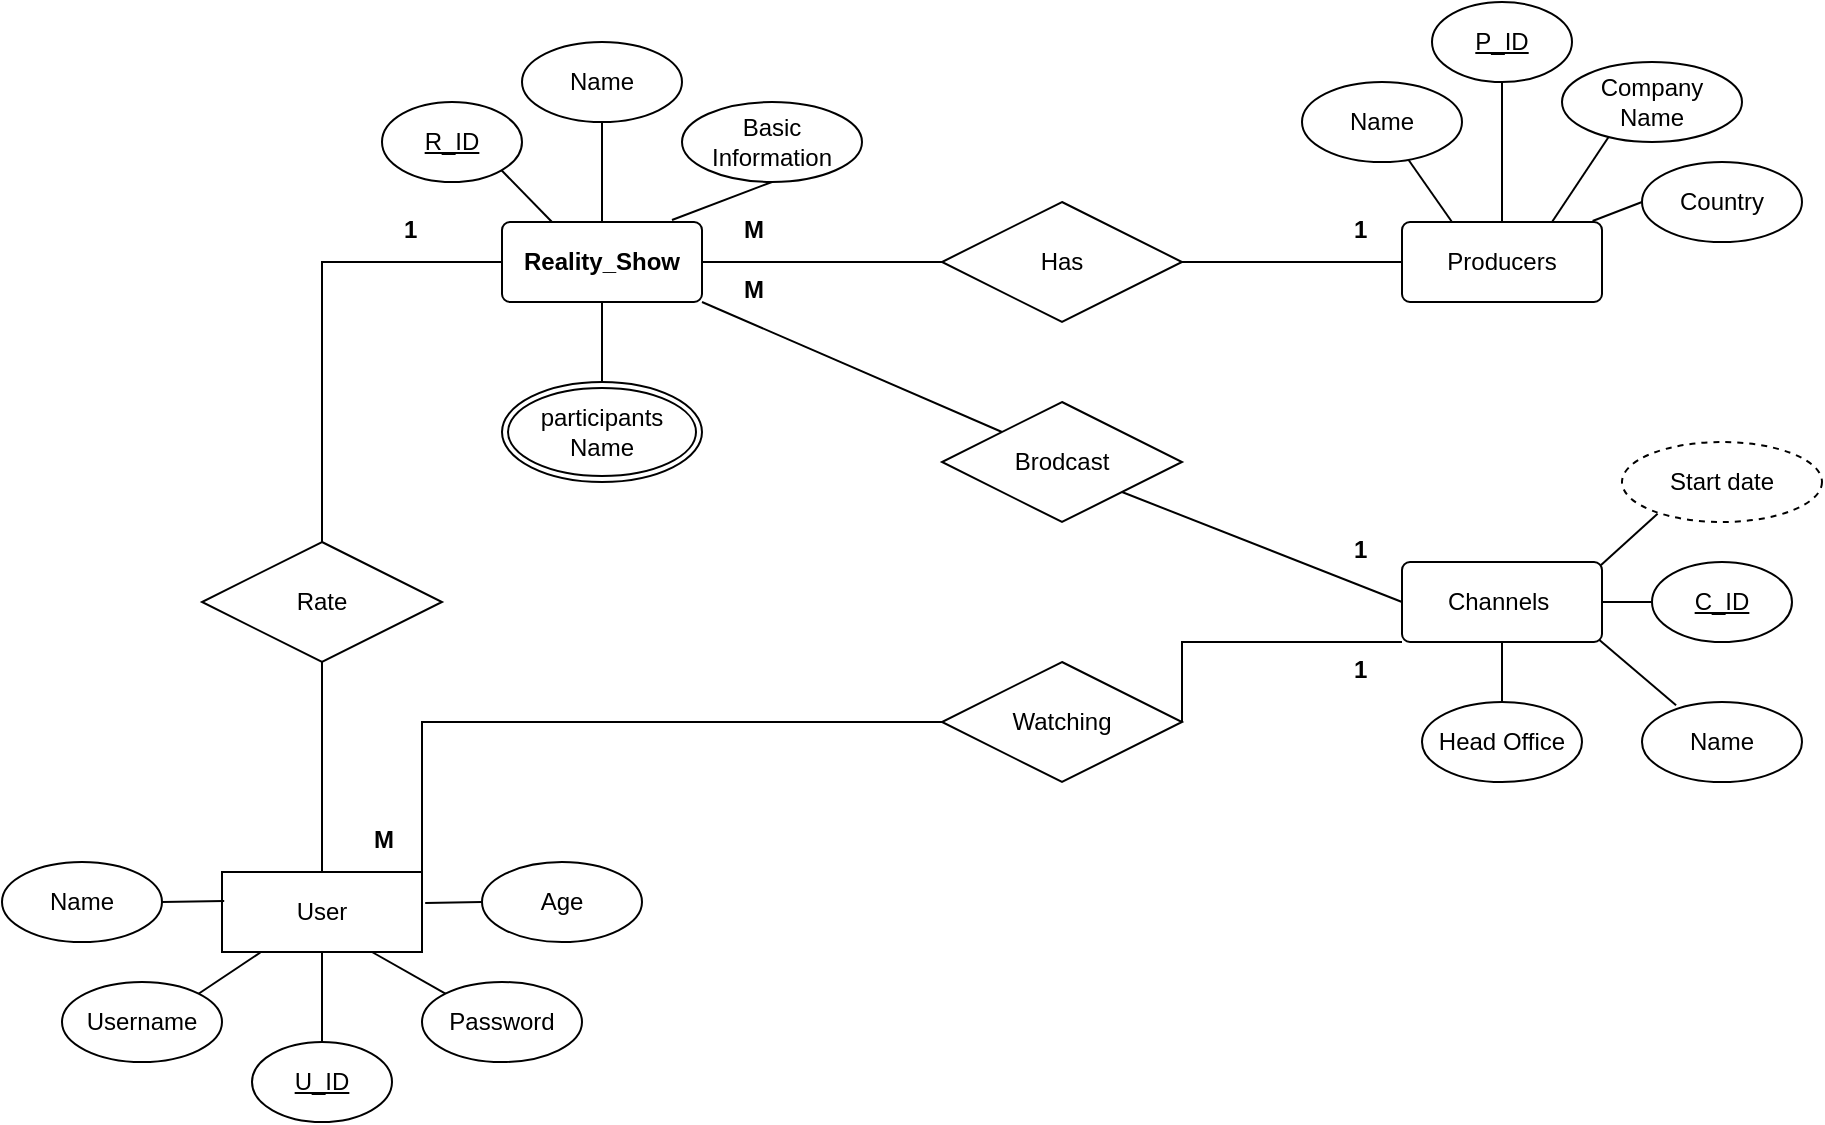 <mxfile version="21.3.7" type="device">
  <diagram name="Page-1" id="qesEOkoAFL34LqVcWkmY">
    <mxGraphModel dx="1927" dy="655" grid="1" gridSize="10" guides="1" tooltips="1" connect="1" arrows="1" fold="1" page="1" pageScale="1" pageWidth="827" pageHeight="1169" math="0" shadow="0">
      <root>
        <mxCell id="0" />
        <mxCell id="1" parent="0" />
        <mxCell id="G6viAieYqtI3AoPIJyV0-1" value="&lt;b&gt;Reality_Show&lt;/b&gt;" style="rounded=1;arcSize=10;whiteSpace=wrap;html=1;align=center;" vertex="1" parent="1">
          <mxGeometry x="160" y="240" width="100" height="40" as="geometry" />
        </mxCell>
        <mxCell id="G6viAieYqtI3AoPIJyV0-2" value="R_ID" style="ellipse;whiteSpace=wrap;html=1;align=center;fontStyle=4;" vertex="1" parent="1">
          <mxGeometry x="100" y="180" width="70" height="40" as="geometry" />
        </mxCell>
        <mxCell id="G6viAieYqtI3AoPIJyV0-3" value="Name" style="ellipse;whiteSpace=wrap;html=1;align=center;" vertex="1" parent="1">
          <mxGeometry x="170" y="150" width="80" height="40" as="geometry" />
        </mxCell>
        <mxCell id="G6viAieYqtI3AoPIJyV0-4" value="Basic Information" style="ellipse;whiteSpace=wrap;html=1;align=center;" vertex="1" parent="1">
          <mxGeometry x="250" y="180" width="90" height="40" as="geometry" />
        </mxCell>
        <mxCell id="G6viAieYqtI3AoPIJyV0-6" value="participants&lt;br&gt;Name" style="ellipse;shape=doubleEllipse;margin=3;whiteSpace=wrap;html=1;align=center;" vertex="1" parent="1">
          <mxGeometry x="160" y="320" width="100" height="50" as="geometry" />
        </mxCell>
        <mxCell id="G6viAieYqtI3AoPIJyV0-7" value="" style="endArrow=none;html=1;rounded=0;exitX=1;exitY=1;exitDx=0;exitDy=0;entryX=0.25;entryY=0;entryDx=0;entryDy=0;" edge="1" parent="1" source="G6viAieYqtI3AoPIJyV0-2" target="G6viAieYqtI3AoPIJyV0-1">
          <mxGeometry relative="1" as="geometry">
            <mxPoint x="190" y="220" as="sourcePoint" />
            <mxPoint x="350" y="220" as="targetPoint" />
          </mxGeometry>
        </mxCell>
        <mxCell id="G6viAieYqtI3AoPIJyV0-8" value="" style="endArrow=none;html=1;rounded=0;exitX=0.5;exitY=0;exitDx=0;exitDy=0;entryX=0.5;entryY=1;entryDx=0;entryDy=0;" edge="1" parent="1" source="G6viAieYqtI3AoPIJyV0-1" target="G6viAieYqtI3AoPIJyV0-3">
          <mxGeometry relative="1" as="geometry">
            <mxPoint x="200" y="210" as="sourcePoint" />
            <mxPoint x="360" y="210" as="targetPoint" />
          </mxGeometry>
        </mxCell>
        <mxCell id="G6viAieYqtI3AoPIJyV0-9" value="" style="endArrow=none;html=1;rounded=0;exitX=0.85;exitY=-0.025;exitDx=0;exitDy=0;exitPerimeter=0;entryX=0.5;entryY=1;entryDx=0;entryDy=0;" edge="1" parent="1" source="G6viAieYqtI3AoPIJyV0-1" target="G6viAieYqtI3AoPIJyV0-4">
          <mxGeometry relative="1" as="geometry">
            <mxPoint x="300" y="240" as="sourcePoint" />
            <mxPoint x="460" y="240" as="targetPoint" />
          </mxGeometry>
        </mxCell>
        <mxCell id="G6viAieYqtI3AoPIJyV0-10" value="" style="endArrow=none;html=1;rounded=0;exitX=0.5;exitY=0;exitDx=0;exitDy=0;entryX=0.5;entryY=1;entryDx=0;entryDy=0;" edge="1" parent="1" source="G6viAieYqtI3AoPIJyV0-6" target="G6viAieYqtI3AoPIJyV0-1">
          <mxGeometry relative="1" as="geometry">
            <mxPoint x="220" y="300" as="sourcePoint" />
            <mxPoint x="380" y="300" as="targetPoint" />
          </mxGeometry>
        </mxCell>
        <mxCell id="G6viAieYqtI3AoPIJyV0-11" value="Producers" style="rounded=1;arcSize=10;whiteSpace=wrap;html=1;align=center;" vertex="1" parent="1">
          <mxGeometry x="610" y="240" width="100" height="40" as="geometry" />
        </mxCell>
        <mxCell id="G6viAieYqtI3AoPIJyV0-12" value="Name" style="ellipse;whiteSpace=wrap;html=1;align=center;" vertex="1" parent="1">
          <mxGeometry x="560" y="170" width="80" height="40" as="geometry" />
        </mxCell>
        <mxCell id="G6viAieYqtI3AoPIJyV0-13" value="P_ID" style="ellipse;whiteSpace=wrap;html=1;align=center;fontStyle=4;" vertex="1" parent="1">
          <mxGeometry x="625" y="130" width="70" height="40" as="geometry" />
        </mxCell>
        <mxCell id="G6viAieYqtI3AoPIJyV0-14" value="Company&lt;br&gt;Name" style="ellipse;whiteSpace=wrap;html=1;align=center;" vertex="1" parent="1">
          <mxGeometry x="690" y="160" width="90" height="40" as="geometry" />
        </mxCell>
        <mxCell id="G6viAieYqtI3AoPIJyV0-15" value="Country" style="ellipse;whiteSpace=wrap;html=1;align=center;" vertex="1" parent="1">
          <mxGeometry x="730" y="210" width="80" height="40" as="geometry" />
        </mxCell>
        <mxCell id="G6viAieYqtI3AoPIJyV0-17" value="" style="endArrow=none;html=1;rounded=0;entryX=0.25;entryY=0;entryDx=0;entryDy=0;" edge="1" parent="1" source="G6viAieYqtI3AoPIJyV0-12" target="G6viAieYqtI3AoPIJyV0-11">
          <mxGeometry relative="1" as="geometry">
            <mxPoint x="590" y="180" as="sourcePoint" />
            <mxPoint x="655" y="237" as="targetPoint" />
          </mxGeometry>
        </mxCell>
        <mxCell id="G6viAieYqtI3AoPIJyV0-18" value="" style="endArrow=none;html=1;rounded=0;entryX=0.75;entryY=0;entryDx=0;entryDy=0;exitX=0.258;exitY=0.94;exitDx=0;exitDy=0;exitPerimeter=0;" edge="1" parent="1" source="G6viAieYqtI3AoPIJyV0-14" target="G6viAieYqtI3AoPIJyV0-11">
          <mxGeometry relative="1" as="geometry">
            <mxPoint x="620" y="149" as="sourcePoint" />
            <mxPoint x="670" y="250" as="targetPoint" />
          </mxGeometry>
        </mxCell>
        <mxCell id="G6viAieYqtI3AoPIJyV0-19" value="" style="endArrow=none;html=1;rounded=0;entryX=0.953;entryY=-0.012;entryDx=0;entryDy=0;exitX=0;exitY=0.5;exitDx=0;exitDy=0;entryPerimeter=0;" edge="1" parent="1" source="G6viAieYqtI3AoPIJyV0-15" target="G6viAieYqtI3AoPIJyV0-11">
          <mxGeometry relative="1" as="geometry">
            <mxPoint x="725" y="150" as="sourcePoint" />
            <mxPoint x="695" y="250" as="targetPoint" />
          </mxGeometry>
        </mxCell>
        <mxCell id="G6viAieYqtI3AoPIJyV0-21" value="" style="endArrow=none;html=1;rounded=0;exitX=0.5;exitY=0;exitDx=0;exitDy=0;entryX=0.5;entryY=1;entryDx=0;entryDy=0;" edge="1" parent="1" source="G6viAieYqtI3AoPIJyV0-11" target="G6viAieYqtI3AoPIJyV0-13">
          <mxGeometry relative="1" as="geometry">
            <mxPoint x="660" y="190" as="sourcePoint" />
            <mxPoint x="820" y="190" as="targetPoint" />
          </mxGeometry>
        </mxCell>
        <mxCell id="G6viAieYqtI3AoPIJyV0-22" value="Has" style="shape=rhombus;perimeter=rhombusPerimeter;whiteSpace=wrap;html=1;align=center;" vertex="1" parent="1">
          <mxGeometry x="380" y="230" width="120" height="60" as="geometry" />
        </mxCell>
        <mxCell id="G6viAieYqtI3AoPIJyV0-23" value="" style="endArrow=none;html=1;rounded=0;exitX=1;exitY=0.5;exitDx=0;exitDy=0;entryX=0;entryY=0.5;entryDx=0;entryDy=0;" edge="1" parent="1" source="G6viAieYqtI3AoPIJyV0-1" target="G6viAieYqtI3AoPIJyV0-22">
          <mxGeometry relative="1" as="geometry">
            <mxPoint x="290" y="260" as="sourcePoint" />
            <mxPoint x="450" y="260" as="targetPoint" />
          </mxGeometry>
        </mxCell>
        <mxCell id="G6viAieYqtI3AoPIJyV0-24" value="" style="endArrow=none;html=1;rounded=0;exitX=1;exitY=0.5;exitDx=0;exitDy=0;" edge="1" parent="1" source="G6viAieYqtI3AoPIJyV0-22">
          <mxGeometry relative="1" as="geometry">
            <mxPoint x="520" y="260" as="sourcePoint" />
            <mxPoint x="610" y="260" as="targetPoint" />
          </mxGeometry>
        </mxCell>
        <mxCell id="G6viAieYqtI3AoPIJyV0-25" value="Rate" style="shape=rhombus;perimeter=rhombusPerimeter;whiteSpace=wrap;html=1;align=center;" vertex="1" parent="1">
          <mxGeometry x="10" y="400" width="120" height="60" as="geometry" />
        </mxCell>
        <mxCell id="G6viAieYqtI3AoPIJyV0-26" value="" style="endArrow=none;html=1;rounded=0;exitX=0.5;exitY=0;exitDx=0;exitDy=0;entryX=0;entryY=0.5;entryDx=0;entryDy=0;" edge="1" parent="1" source="G6viAieYqtI3AoPIJyV0-25" target="G6viAieYqtI3AoPIJyV0-1">
          <mxGeometry relative="1" as="geometry">
            <mxPoint x="50" y="340" as="sourcePoint" />
            <mxPoint x="210" y="340" as="targetPoint" />
            <Array as="points">
              <mxPoint x="70" y="260" />
            </Array>
          </mxGeometry>
        </mxCell>
        <mxCell id="G6viAieYqtI3AoPIJyV0-27" value="User" style="whiteSpace=wrap;html=1;align=center;" vertex="1" parent="1">
          <mxGeometry x="20" y="565" width="100" height="40" as="geometry" />
        </mxCell>
        <mxCell id="G6viAieYqtI3AoPIJyV0-28" value="" style="endArrow=none;html=1;rounded=0;exitX=0.5;exitY=1;exitDx=0;exitDy=0;entryX=0.5;entryY=0;entryDx=0;entryDy=0;" edge="1" parent="1" source="G6viAieYqtI3AoPIJyV0-25" target="G6viAieYqtI3AoPIJyV0-27">
          <mxGeometry relative="1" as="geometry">
            <mxPoint x="170" y="470" as="sourcePoint" />
            <mxPoint x="330" y="470" as="targetPoint" />
          </mxGeometry>
        </mxCell>
        <mxCell id="G6viAieYqtI3AoPIJyV0-29" value="Name" style="ellipse;whiteSpace=wrap;html=1;align=center;" vertex="1" parent="1">
          <mxGeometry x="-90" y="560" width="80" height="40" as="geometry" />
        </mxCell>
        <mxCell id="G6viAieYqtI3AoPIJyV0-30" value="U_ID" style="ellipse;whiteSpace=wrap;html=1;align=center;fontStyle=4;" vertex="1" parent="1">
          <mxGeometry x="35" y="650" width="70" height="40" as="geometry" />
        </mxCell>
        <mxCell id="G6viAieYqtI3AoPIJyV0-31" value="Username" style="ellipse;whiteSpace=wrap;html=1;align=center;" vertex="1" parent="1">
          <mxGeometry x="-60" y="620" width="80" height="40" as="geometry" />
        </mxCell>
        <mxCell id="G6viAieYqtI3AoPIJyV0-32" value="Password" style="ellipse;whiteSpace=wrap;html=1;align=center;" vertex="1" parent="1">
          <mxGeometry x="120" y="620" width="80" height="40" as="geometry" />
        </mxCell>
        <mxCell id="G6viAieYqtI3AoPIJyV0-33" value="Age" style="ellipse;whiteSpace=wrap;html=1;align=center;" vertex="1" parent="1">
          <mxGeometry x="150" y="560" width="80" height="40" as="geometry" />
        </mxCell>
        <mxCell id="G6viAieYqtI3AoPIJyV0-34" value="" style="endArrow=none;html=1;rounded=0;exitX=1;exitY=0.5;exitDx=0;exitDy=0;entryX=0.011;entryY=0.363;entryDx=0;entryDy=0;entryPerimeter=0;" edge="1" parent="1" source="G6viAieYqtI3AoPIJyV0-29" target="G6viAieYqtI3AoPIJyV0-27">
          <mxGeometry relative="1" as="geometry">
            <mxPoint y="580" as="sourcePoint" />
            <mxPoint x="160" y="580" as="targetPoint" />
          </mxGeometry>
        </mxCell>
        <mxCell id="G6viAieYqtI3AoPIJyV0-35" value="" style="endArrow=none;html=1;rounded=0;entryX=0;entryY=0.5;entryDx=0;entryDy=0;exitX=1.016;exitY=0.387;exitDx=0;exitDy=0;exitPerimeter=0;" edge="1" parent="1" source="G6viAieYqtI3AoPIJyV0-27" target="G6viAieYqtI3AoPIJyV0-33">
          <mxGeometry relative="1" as="geometry">
            <mxPoint x="130" y="580" as="sourcePoint" />
            <mxPoint x="151" y="579.76" as="targetPoint" />
          </mxGeometry>
        </mxCell>
        <mxCell id="G6viAieYqtI3AoPIJyV0-36" value="" style="endArrow=none;html=1;rounded=0;exitX=1;exitY=0;exitDx=0;exitDy=0;entryX=0.192;entryY=1.006;entryDx=0;entryDy=0;entryPerimeter=0;" edge="1" parent="1" source="G6viAieYqtI3AoPIJyV0-31" target="G6viAieYqtI3AoPIJyV0-27">
          <mxGeometry relative="1" as="geometry">
            <mxPoint x="20" y="620" as="sourcePoint" />
            <mxPoint x="180" y="620" as="targetPoint" />
          </mxGeometry>
        </mxCell>
        <mxCell id="G6viAieYqtI3AoPIJyV0-37" value="" style="endArrow=none;html=1;rounded=0;exitX=0.75;exitY=1;exitDx=0;exitDy=0;entryX=0;entryY=0;entryDx=0;entryDy=0;" edge="1" parent="1" source="G6viAieYqtI3AoPIJyV0-27" target="G6viAieYqtI3AoPIJyV0-32">
          <mxGeometry relative="1" as="geometry">
            <mxPoint x="99" y="636" as="sourcePoint" />
            <mxPoint x="130" y="615" as="targetPoint" />
          </mxGeometry>
        </mxCell>
        <mxCell id="G6viAieYqtI3AoPIJyV0-38" value="" style="endArrow=none;html=1;rounded=0;exitX=0.5;exitY=1;exitDx=0;exitDy=0;entryX=0.5;entryY=0;entryDx=0;entryDy=0;" edge="1" parent="1" source="G6viAieYqtI3AoPIJyV0-27" target="G6viAieYqtI3AoPIJyV0-30">
          <mxGeometry relative="1" as="geometry">
            <mxPoint x="68" y="620" as="sourcePoint" />
            <mxPoint x="105" y="641" as="targetPoint" />
          </mxGeometry>
        </mxCell>
        <mxCell id="G6viAieYqtI3AoPIJyV0-41" value="Channels&amp;nbsp;" style="rounded=1;arcSize=10;whiteSpace=wrap;html=1;align=center;" vertex="1" parent="1">
          <mxGeometry x="610" y="410" width="100" height="40" as="geometry" />
        </mxCell>
        <mxCell id="G6viAieYqtI3AoPIJyV0-42" value="C_ID" style="ellipse;whiteSpace=wrap;html=1;align=center;fontStyle=4;" vertex="1" parent="1">
          <mxGeometry x="735" y="410" width="70" height="40" as="geometry" />
        </mxCell>
        <mxCell id="G6viAieYqtI3AoPIJyV0-43" value="Name" style="ellipse;whiteSpace=wrap;html=1;align=center;" vertex="1" parent="1">
          <mxGeometry x="730" y="480" width="80" height="40" as="geometry" />
        </mxCell>
        <mxCell id="G6viAieYqtI3AoPIJyV0-44" value="Start date" style="ellipse;whiteSpace=wrap;html=1;align=center;dashed=1;" vertex="1" parent="1">
          <mxGeometry x="720" y="350" width="100" height="40" as="geometry" />
        </mxCell>
        <mxCell id="G6viAieYqtI3AoPIJyV0-45" value="Head Office" style="ellipse;whiteSpace=wrap;html=1;align=center;" vertex="1" parent="1">
          <mxGeometry x="620" y="480" width="80" height="40" as="geometry" />
        </mxCell>
        <mxCell id="G6viAieYqtI3AoPIJyV0-46" value="" style="endArrow=none;html=1;rounded=0;exitX=0.5;exitY=0;exitDx=0;exitDy=0;entryX=0.5;entryY=1;entryDx=0;entryDy=0;" edge="1" parent="1" source="G6viAieYqtI3AoPIJyV0-45" target="G6viAieYqtI3AoPIJyV0-41">
          <mxGeometry relative="1" as="geometry">
            <mxPoint x="650" y="390" as="sourcePoint" />
            <mxPoint x="810" y="390" as="targetPoint" />
          </mxGeometry>
        </mxCell>
        <mxCell id="G6viAieYqtI3AoPIJyV0-47" value="" style="endArrow=none;html=1;rounded=0;exitX=0.987;exitY=0.974;exitDx=0;exitDy=0;exitPerimeter=0;entryX=0.213;entryY=0.04;entryDx=0;entryDy=0;entryPerimeter=0;" edge="1" parent="1" source="G6viAieYqtI3AoPIJyV0-41" target="G6viAieYqtI3AoPIJyV0-43">
          <mxGeometry relative="1" as="geometry">
            <mxPoint x="710" y="470" as="sourcePoint" />
            <mxPoint x="870" y="470" as="targetPoint" />
          </mxGeometry>
        </mxCell>
        <mxCell id="G6viAieYqtI3AoPIJyV0-48" value="" style="endArrow=none;html=1;rounded=0;exitX=1;exitY=0.5;exitDx=0;exitDy=0;entryX=0;entryY=0.5;entryDx=0;entryDy=0;" edge="1" parent="1" source="G6viAieYqtI3AoPIJyV0-41" target="G6viAieYqtI3AoPIJyV0-42">
          <mxGeometry relative="1" as="geometry">
            <mxPoint x="720" y="410" as="sourcePoint" />
            <mxPoint x="880" y="410" as="targetPoint" />
          </mxGeometry>
        </mxCell>
        <mxCell id="G6viAieYqtI3AoPIJyV0-49" value="" style="endArrow=none;html=1;rounded=0;entryX=0.178;entryY=0.896;entryDx=0;entryDy=0;entryPerimeter=0;exitX=0.994;exitY=0.04;exitDx=0;exitDy=0;exitPerimeter=0;" edge="1" parent="1" source="G6viAieYqtI3AoPIJyV0-41" target="G6viAieYqtI3AoPIJyV0-44">
          <mxGeometry relative="1" as="geometry">
            <mxPoint x="708" y="412" as="sourcePoint" />
            <mxPoint x="870" y="409.72" as="targetPoint" />
          </mxGeometry>
        </mxCell>
        <mxCell id="G6viAieYqtI3AoPIJyV0-50" value="Brodcast" style="shape=rhombus;perimeter=rhombusPerimeter;whiteSpace=wrap;html=1;align=center;" vertex="1" parent="1">
          <mxGeometry x="380" y="330" width="120" height="60" as="geometry" />
        </mxCell>
        <mxCell id="G6viAieYqtI3AoPIJyV0-52" value="" style="endArrow=none;html=1;rounded=0;exitX=1;exitY=1;exitDx=0;exitDy=0;entryX=0;entryY=0;entryDx=0;entryDy=0;" edge="1" parent="1" source="G6viAieYqtI3AoPIJyV0-1" target="G6viAieYqtI3AoPIJyV0-50">
          <mxGeometry relative="1" as="geometry">
            <mxPoint x="370" y="440" as="sourcePoint" />
            <mxPoint x="530" y="440" as="targetPoint" />
          </mxGeometry>
        </mxCell>
        <mxCell id="G6viAieYqtI3AoPIJyV0-53" value="" style="endArrow=none;html=1;rounded=0;exitX=1;exitY=1;exitDx=0;exitDy=0;entryX=0;entryY=0.5;entryDx=0;entryDy=0;" edge="1" parent="1" source="G6viAieYqtI3AoPIJyV0-50" target="G6viAieYqtI3AoPIJyV0-41">
          <mxGeometry relative="1" as="geometry">
            <mxPoint x="490" y="420" as="sourcePoint" />
            <mxPoint x="650" y="420" as="targetPoint" />
          </mxGeometry>
        </mxCell>
        <mxCell id="G6viAieYqtI3AoPIJyV0-54" value="Watching" style="shape=rhombus;perimeter=rhombusPerimeter;whiteSpace=wrap;html=1;align=center;" vertex="1" parent="1">
          <mxGeometry x="380" y="460" width="120" height="60" as="geometry" />
        </mxCell>
        <mxCell id="G6viAieYqtI3AoPIJyV0-55" value="" style="endArrow=none;html=1;rounded=0;exitX=1;exitY=0;exitDx=0;exitDy=0;entryX=0;entryY=0.5;entryDx=0;entryDy=0;" edge="1" parent="1" source="G6viAieYqtI3AoPIJyV0-27" target="G6viAieYqtI3AoPIJyV0-54">
          <mxGeometry relative="1" as="geometry">
            <mxPoint x="260" y="510" as="sourcePoint" />
            <mxPoint x="420" y="510" as="targetPoint" />
            <Array as="points">
              <mxPoint x="120" y="490" />
            </Array>
          </mxGeometry>
        </mxCell>
        <mxCell id="G6viAieYqtI3AoPIJyV0-56" value="" style="endArrow=none;html=1;rounded=0;exitX=1;exitY=0.5;exitDx=0;exitDy=0;entryX=0;entryY=1;entryDx=0;entryDy=0;" edge="1" parent="1" source="G6viAieYqtI3AoPIJyV0-54" target="G6viAieYqtI3AoPIJyV0-41">
          <mxGeometry relative="1" as="geometry">
            <mxPoint x="510" y="490" as="sourcePoint" />
            <mxPoint x="660" y="490" as="targetPoint" />
            <Array as="points">
              <mxPoint x="500" y="450" />
            </Array>
          </mxGeometry>
        </mxCell>
        <mxCell id="G6viAieYqtI3AoPIJyV0-57" value="&lt;b&gt;1&lt;/b&gt;" style="text;strokeColor=none;fillColor=none;spacingLeft=4;spacingRight=4;overflow=hidden;rotatable=0;points=[[0,0.5],[1,0.5]];portConstraint=eastwest;fontSize=12;whiteSpace=wrap;html=1;" vertex="1" parent="1">
          <mxGeometry x="105" y="230" width="40" height="30" as="geometry" />
        </mxCell>
        <mxCell id="G6viAieYqtI3AoPIJyV0-58" value="&lt;b&gt;M&lt;/b&gt;" style="text;strokeColor=none;fillColor=none;spacingLeft=4;spacingRight=4;overflow=hidden;rotatable=0;points=[[0,0.5],[1,0.5]];portConstraint=eastwest;fontSize=12;whiteSpace=wrap;html=1;" vertex="1" parent="1">
          <mxGeometry x="90" y="535" width="40" height="30" as="geometry" />
        </mxCell>
        <mxCell id="G6viAieYqtI3AoPIJyV0-59" value="&lt;b&gt;1&lt;/b&gt;" style="text;strokeColor=none;fillColor=none;spacingLeft=4;spacingRight=4;overflow=hidden;rotatable=0;points=[[0,0.5],[1,0.5]];portConstraint=eastwest;fontSize=12;whiteSpace=wrap;html=1;" vertex="1" parent="1">
          <mxGeometry x="580" y="450" width="40" height="30" as="geometry" />
        </mxCell>
        <mxCell id="G6viAieYqtI3AoPIJyV0-60" value="&lt;b&gt;M&lt;/b&gt;" style="text;strokeColor=none;fillColor=none;spacingLeft=4;spacingRight=4;overflow=hidden;rotatable=0;points=[[0,0.5],[1,0.5]];portConstraint=eastwest;fontSize=12;whiteSpace=wrap;html=1;" vertex="1" parent="1">
          <mxGeometry x="275" y="260" width="40" height="30" as="geometry" />
        </mxCell>
        <mxCell id="G6viAieYqtI3AoPIJyV0-61" value="&lt;b&gt;1&lt;/b&gt;" style="text;strokeColor=none;fillColor=none;spacingLeft=4;spacingRight=4;overflow=hidden;rotatable=0;points=[[0,0.5],[1,0.5]];portConstraint=eastwest;fontSize=12;whiteSpace=wrap;html=1;" vertex="1" parent="1">
          <mxGeometry x="580" y="390" width="40" height="30" as="geometry" />
        </mxCell>
        <mxCell id="G6viAieYqtI3AoPIJyV0-62" value="&lt;b&gt;M&lt;/b&gt;" style="text;strokeColor=none;fillColor=none;spacingLeft=4;spacingRight=4;overflow=hidden;rotatable=0;points=[[0,0.5],[1,0.5]];portConstraint=eastwest;fontSize=12;whiteSpace=wrap;html=1;" vertex="1" parent="1">
          <mxGeometry x="275" y="230" width="40" height="30" as="geometry" />
        </mxCell>
        <mxCell id="G6viAieYqtI3AoPIJyV0-63" value="&lt;b&gt;1&lt;/b&gt;" style="text;strokeColor=none;fillColor=none;spacingLeft=4;spacingRight=4;overflow=hidden;rotatable=0;points=[[0,0.5],[1,0.5]];portConstraint=eastwest;fontSize=12;whiteSpace=wrap;html=1;" vertex="1" parent="1">
          <mxGeometry x="580" y="230" width="40" height="30" as="geometry" />
        </mxCell>
      </root>
    </mxGraphModel>
  </diagram>
</mxfile>
